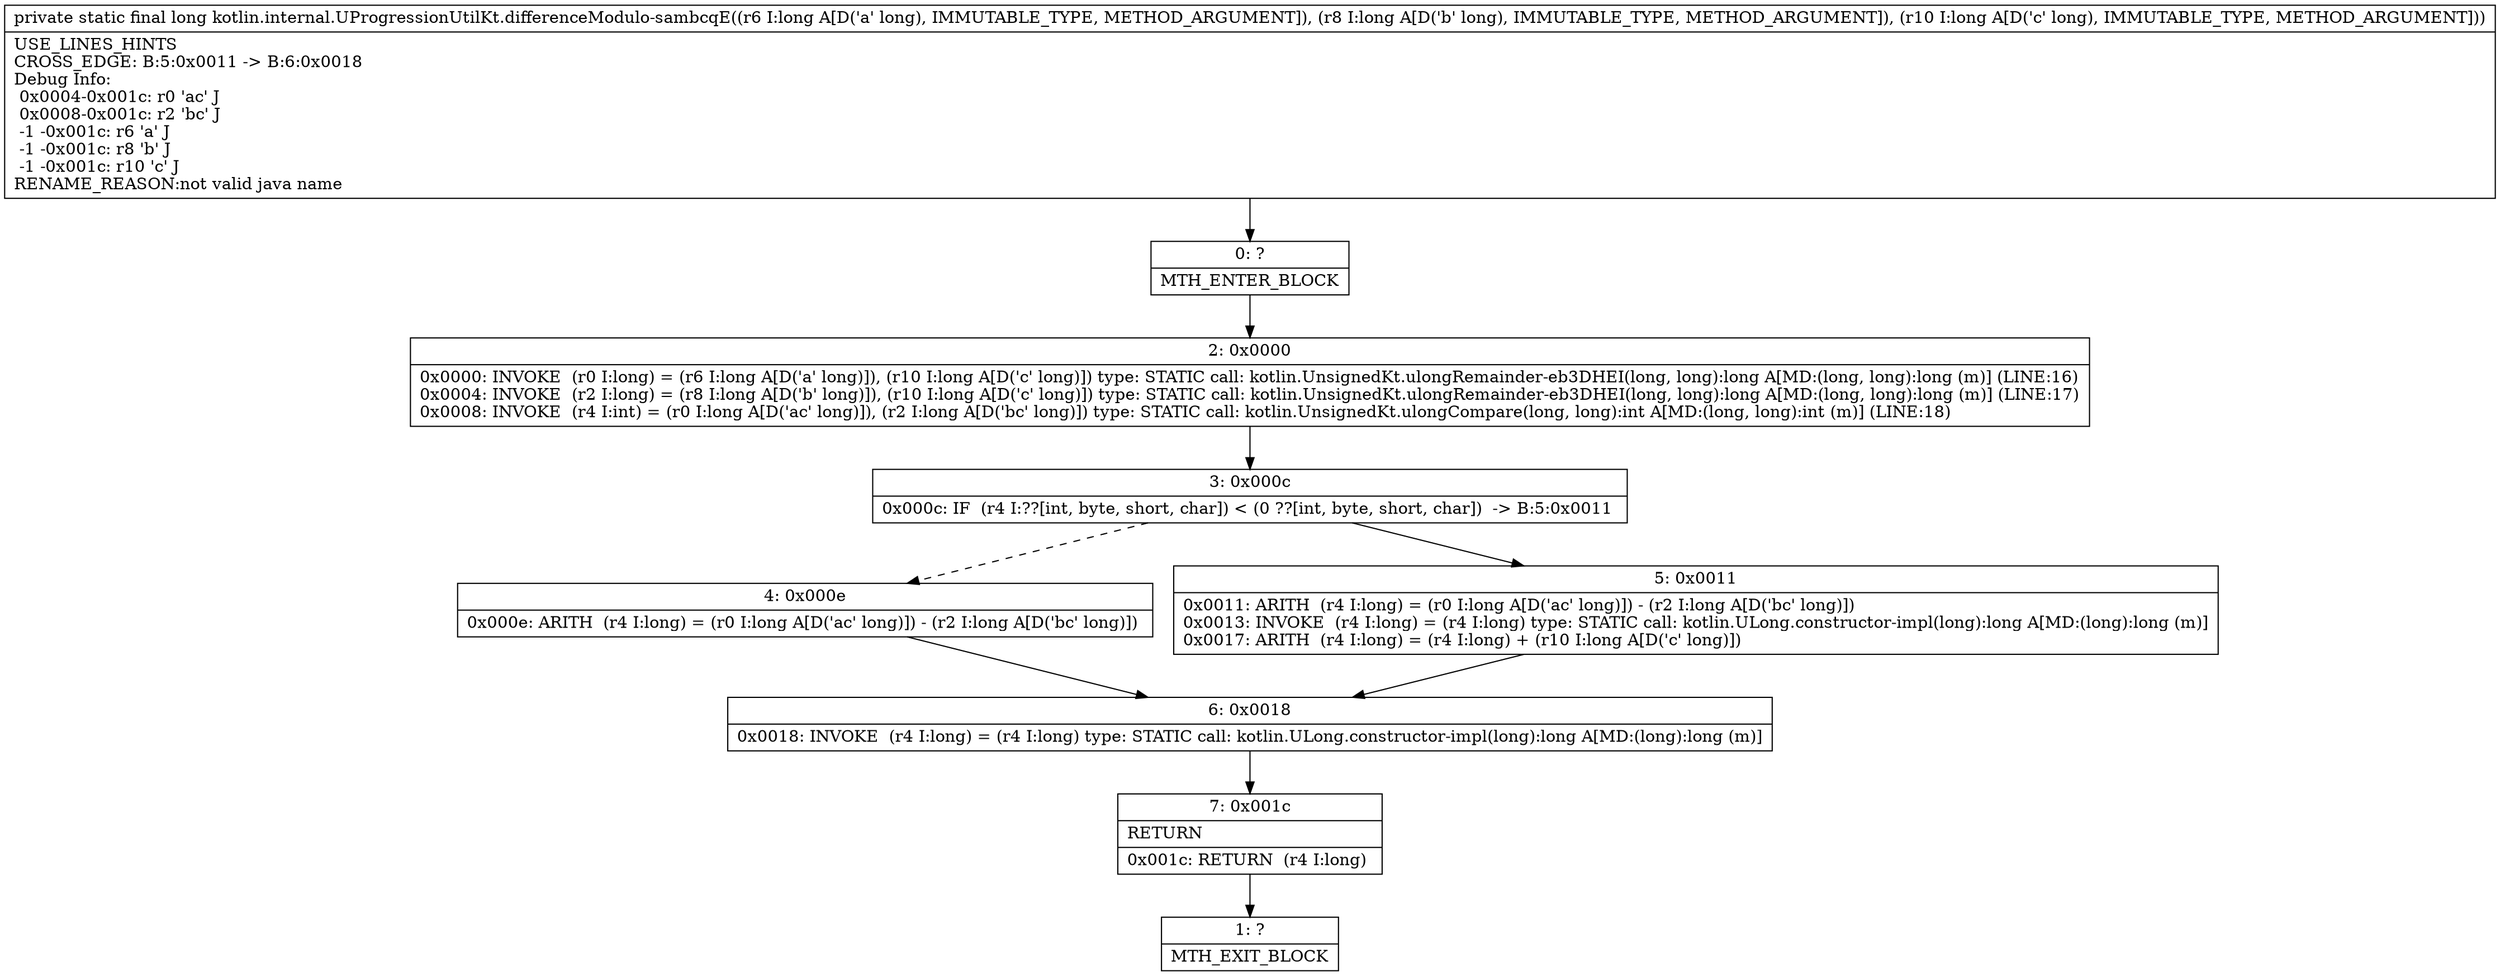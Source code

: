digraph "CFG forkotlin.internal.UProgressionUtilKt.differenceModulo\-sambcqE(JJJ)J" {
Node_0 [shape=record,label="{0\:\ ?|MTH_ENTER_BLOCK\l}"];
Node_2 [shape=record,label="{2\:\ 0x0000|0x0000: INVOKE  (r0 I:long) = (r6 I:long A[D('a' long)]), (r10 I:long A[D('c' long)]) type: STATIC call: kotlin.UnsignedKt.ulongRemainder\-eb3DHEI(long, long):long A[MD:(long, long):long (m)] (LINE:16)\l0x0004: INVOKE  (r2 I:long) = (r8 I:long A[D('b' long)]), (r10 I:long A[D('c' long)]) type: STATIC call: kotlin.UnsignedKt.ulongRemainder\-eb3DHEI(long, long):long A[MD:(long, long):long (m)] (LINE:17)\l0x0008: INVOKE  (r4 I:int) = (r0 I:long A[D('ac' long)]), (r2 I:long A[D('bc' long)]) type: STATIC call: kotlin.UnsignedKt.ulongCompare(long, long):int A[MD:(long, long):int (m)] (LINE:18)\l}"];
Node_3 [shape=record,label="{3\:\ 0x000c|0x000c: IF  (r4 I:??[int, byte, short, char]) \< (0 ??[int, byte, short, char])  \-\> B:5:0x0011 \l}"];
Node_4 [shape=record,label="{4\:\ 0x000e|0x000e: ARITH  (r4 I:long) = (r0 I:long A[D('ac' long)]) \- (r2 I:long A[D('bc' long)]) \l}"];
Node_6 [shape=record,label="{6\:\ 0x0018|0x0018: INVOKE  (r4 I:long) = (r4 I:long) type: STATIC call: kotlin.ULong.constructor\-impl(long):long A[MD:(long):long (m)]\l}"];
Node_7 [shape=record,label="{7\:\ 0x001c|RETURN\l|0x001c: RETURN  (r4 I:long) \l}"];
Node_1 [shape=record,label="{1\:\ ?|MTH_EXIT_BLOCK\l}"];
Node_5 [shape=record,label="{5\:\ 0x0011|0x0011: ARITH  (r4 I:long) = (r0 I:long A[D('ac' long)]) \- (r2 I:long A[D('bc' long)]) \l0x0013: INVOKE  (r4 I:long) = (r4 I:long) type: STATIC call: kotlin.ULong.constructor\-impl(long):long A[MD:(long):long (m)]\l0x0017: ARITH  (r4 I:long) = (r4 I:long) + (r10 I:long A[D('c' long)]) \l}"];
MethodNode[shape=record,label="{private static final long kotlin.internal.UProgressionUtilKt.differenceModulo\-sambcqE((r6 I:long A[D('a' long), IMMUTABLE_TYPE, METHOD_ARGUMENT]), (r8 I:long A[D('b' long), IMMUTABLE_TYPE, METHOD_ARGUMENT]), (r10 I:long A[D('c' long), IMMUTABLE_TYPE, METHOD_ARGUMENT]))  | USE_LINES_HINTS\lCROSS_EDGE: B:5:0x0011 \-\> B:6:0x0018\lDebug Info:\l  0x0004\-0x001c: r0 'ac' J\l  0x0008\-0x001c: r2 'bc' J\l  \-1 \-0x001c: r6 'a' J\l  \-1 \-0x001c: r8 'b' J\l  \-1 \-0x001c: r10 'c' J\lRENAME_REASON:not valid java name\l}"];
MethodNode -> Node_0;Node_0 -> Node_2;
Node_2 -> Node_3;
Node_3 -> Node_4[style=dashed];
Node_3 -> Node_5;
Node_4 -> Node_6;
Node_6 -> Node_7;
Node_7 -> Node_1;
Node_5 -> Node_6;
}

